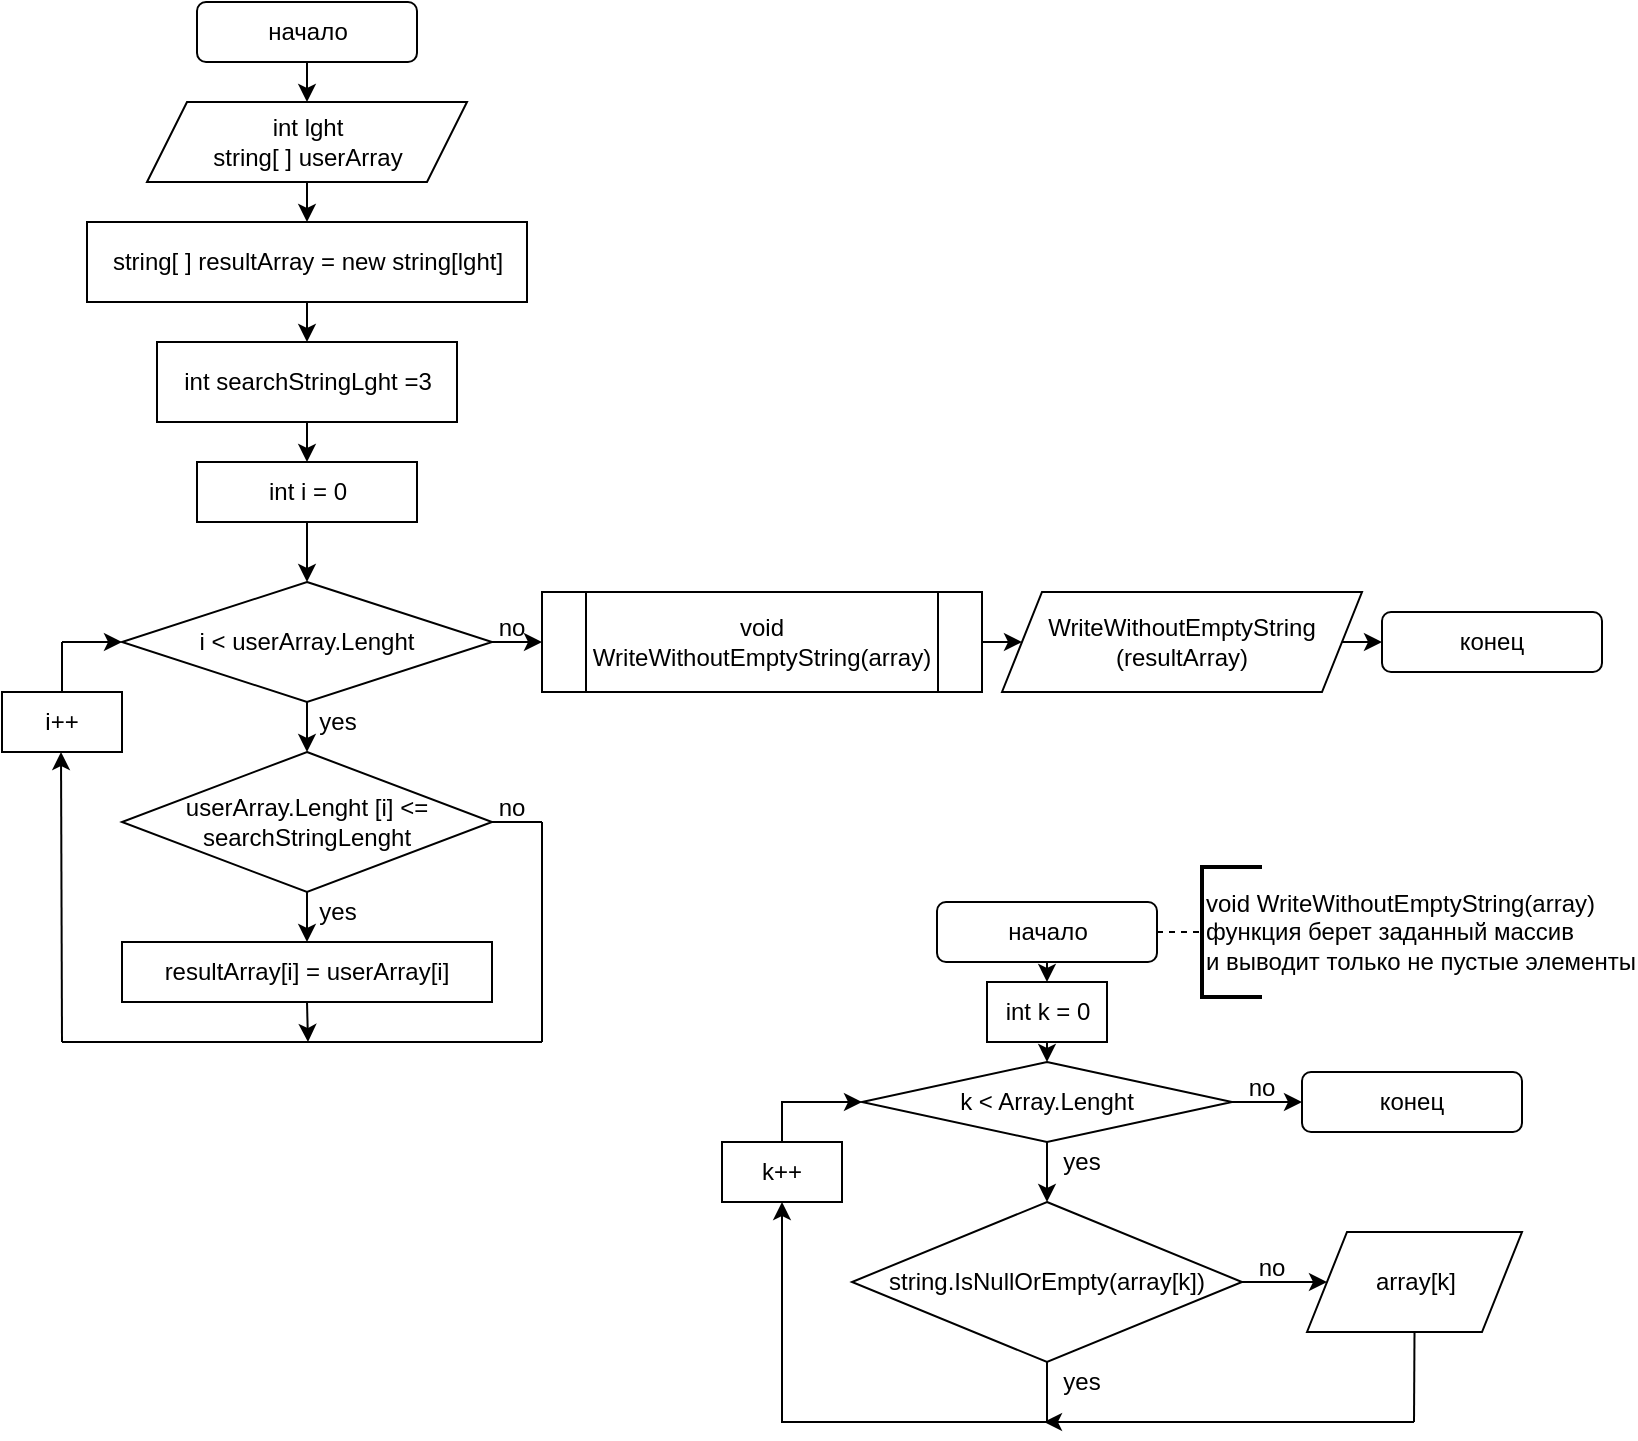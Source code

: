 <mxfile version="13.9.9" type="device"><diagram id="sWsl2rx8OcNxGFiyZPcd" name="Страница 1"><mxGraphModel dx="768" dy="482" grid="1" gridSize="10" guides="1" tooltips="1" connect="1" arrows="1" fold="1" page="1" pageScale="1" pageWidth="827" pageHeight="1169" math="0" shadow="0"><root><mxCell id="0"/><mxCell id="1" parent="0"/><mxCell id="C3zB16NutXUmx7R12TFz-17" style="edgeStyle=orthogonalEdgeStyle;rounded=0;orthogonalLoop=1;jettySize=auto;html=1;exitX=0.5;exitY=1;exitDx=0;exitDy=0;entryX=0.5;entryY=0;entryDx=0;entryDy=0;" parent="1" source="hFhL7Msr_xPwnQrAd5CM-1" target="hFhL7Msr_xPwnQrAd5CM-2" edge="1"><mxGeometry relative="1" as="geometry"/></mxCell><mxCell id="hFhL7Msr_xPwnQrAd5CM-1" value="начало" style="rounded=1;whiteSpace=wrap;html=1;" parent="1" vertex="1"><mxGeometry x="107.5" y="40" width="110" height="30" as="geometry"/></mxCell><mxCell id="C3zB16NutXUmx7R12TFz-18" style="edgeStyle=orthogonalEdgeStyle;rounded=0;orthogonalLoop=1;jettySize=auto;html=1;exitX=0.5;exitY=1;exitDx=0;exitDy=0;entryX=0.5;entryY=0;entryDx=0;entryDy=0;" parent="1" source="hFhL7Msr_xPwnQrAd5CM-2" target="88u2_klyEtSyJ-NFjNi1-1" edge="1"><mxGeometry relative="1" as="geometry"/></mxCell><mxCell id="hFhL7Msr_xPwnQrAd5CM-2" value="int lght&lt;br&gt;string[ ] userArray" style="shape=parallelogram;perimeter=parallelogramPerimeter;whiteSpace=wrap;html=1;fixedSize=1;" parent="1" vertex="1"><mxGeometry x="82.5" y="90" width="160" height="40" as="geometry"/></mxCell><mxCell id="C3zB16NutXUmx7R12TFz-19" style="edgeStyle=orthogonalEdgeStyle;rounded=0;orthogonalLoop=1;jettySize=auto;html=1;exitX=0.5;exitY=1;exitDx=0;exitDy=0;entryX=0.5;entryY=0;entryDx=0;entryDy=0;" parent="1" source="88u2_klyEtSyJ-NFjNi1-1" target="C3zB16NutXUmx7R12TFz-1" edge="1"><mxGeometry relative="1" as="geometry"/></mxCell><mxCell id="88u2_klyEtSyJ-NFjNi1-1" value="string[ ] resultArray = new string[lght]" style="rounded=0;whiteSpace=wrap;html=1;" parent="1" vertex="1"><mxGeometry x="52.5" y="150" width="220" height="40" as="geometry"/></mxCell><mxCell id="C3zB16NutXUmx7R12TFz-21" style="edgeStyle=orthogonalEdgeStyle;rounded=0;orthogonalLoop=1;jettySize=auto;html=1;exitX=0.5;exitY=1;exitDx=0;exitDy=0;entryX=0.5;entryY=0;entryDx=0;entryDy=0;" parent="1" source="88u2_klyEtSyJ-NFjNi1-20" target="88u2_klyEtSyJ-NFjNi1-26" edge="1"><mxGeometry relative="1" as="geometry"/></mxCell><mxCell id="88u2_klyEtSyJ-NFjNi1-20" value="int i = 0" style="rounded=0;whiteSpace=wrap;html=1;" parent="1" vertex="1"><mxGeometry x="107.5" y="270" width="110" height="30" as="geometry"/></mxCell><mxCell id="C3zB16NutXUmx7R12TFz-22" style="edgeStyle=orthogonalEdgeStyle;rounded=0;orthogonalLoop=1;jettySize=auto;html=1;exitX=1;exitY=0.5;exitDx=0;exitDy=0;entryX=0;entryY=0.5;entryDx=0;entryDy=0;" parent="1" source="88u2_klyEtSyJ-NFjNi1-26" target="C3zB16NutXUmx7R12TFz-2" edge="1"><mxGeometry relative="1" as="geometry"/></mxCell><mxCell id="C3zB16NutXUmx7R12TFz-24" style="edgeStyle=orthogonalEdgeStyle;rounded=0;orthogonalLoop=1;jettySize=auto;html=1;exitX=0.5;exitY=1;exitDx=0;exitDy=0;entryX=0.5;entryY=0;entryDx=0;entryDy=0;" parent="1" source="88u2_klyEtSyJ-NFjNi1-26" target="88u2_klyEtSyJ-NFjNi1-28" edge="1"><mxGeometry relative="1" as="geometry"/></mxCell><mxCell id="88u2_klyEtSyJ-NFjNi1-26" value="i &amp;lt; userArray.Lenght" style="rhombus;whiteSpace=wrap;html=1;" parent="1" vertex="1"><mxGeometry x="70" y="330" width="185" height="60" as="geometry"/></mxCell><mxCell id="C3zB16NutXUmx7R12TFz-27" style="edgeStyle=orthogonalEdgeStyle;rounded=0;orthogonalLoop=1;jettySize=auto;html=1;exitX=0.5;exitY=1;exitDx=0;exitDy=0;entryX=0.5;entryY=0;entryDx=0;entryDy=0;" parent="1" source="88u2_klyEtSyJ-NFjNi1-28" target="88u2_klyEtSyJ-NFjNi1-30" edge="1"><mxGeometry relative="1" as="geometry"/></mxCell><mxCell id="88u2_klyEtSyJ-NFjNi1-28" value="userArray.Lenght [i] &amp;lt;= searchStringLenght" style="rhombus;whiteSpace=wrap;html=1;" parent="1" vertex="1"><mxGeometry x="70" y="415" width="185" height="70" as="geometry"/></mxCell><mxCell id="edgIUmp_mBdCdebIrYSI-1" style="edgeStyle=orthogonalEdgeStyle;rounded=0;orthogonalLoop=1;jettySize=auto;html=1;exitX=0.5;exitY=1;exitDx=0;exitDy=0;" edge="1" parent="1" source="88u2_klyEtSyJ-NFjNi1-30"><mxGeometry relative="1" as="geometry"><mxPoint x="163" y="560" as="targetPoint"/></mxGeometry></mxCell><mxCell id="88u2_klyEtSyJ-NFjNi1-30" value="resultArray[i] = userArray[i]" style="rounded=0;whiteSpace=wrap;html=1;" parent="1" vertex="1"><mxGeometry x="70" y="510" width="185" height="30" as="geometry"/></mxCell><mxCell id="88u2_klyEtSyJ-NFjNi1-32" value="i++" style="rounded=0;whiteSpace=wrap;html=1;" parent="1" vertex="1"><mxGeometry x="10" y="385" width="60" height="30" as="geometry"/></mxCell><mxCell id="C3zB16NutXUmx7R12TFz-26" style="edgeStyle=orthogonalEdgeStyle;rounded=0;orthogonalLoop=1;jettySize=auto;html=1;exitX=1;exitY=0.5;exitDx=0;exitDy=0;entryX=0;entryY=0.5;entryDx=0;entryDy=0;" parent="1" source="88u2_klyEtSyJ-NFjNi1-33" target="C3zB16NutXUmx7R12TFz-3" edge="1"><mxGeometry relative="1" as="geometry"/></mxCell><mxCell id="88u2_klyEtSyJ-NFjNi1-33" value="WriteWithoutEmptyString (resultArray)" style="shape=parallelogram;perimeter=parallelogramPerimeter;whiteSpace=wrap;html=1;fixedSize=1;" parent="1" vertex="1"><mxGeometry x="510" y="335" width="180" height="50" as="geometry"/></mxCell><mxCell id="C3zB16NutXUmx7R12TFz-20" style="edgeStyle=orthogonalEdgeStyle;rounded=0;orthogonalLoop=1;jettySize=auto;html=1;exitX=0.5;exitY=1;exitDx=0;exitDy=0;entryX=0.5;entryY=0;entryDx=0;entryDy=0;" parent="1" source="C3zB16NutXUmx7R12TFz-1" target="88u2_klyEtSyJ-NFjNi1-20" edge="1"><mxGeometry relative="1" as="geometry"/></mxCell><mxCell id="C3zB16NutXUmx7R12TFz-1" value="int searchStringLght =3" style="rounded=0;whiteSpace=wrap;html=1;" parent="1" vertex="1"><mxGeometry x="87.5" y="210" width="150" height="40" as="geometry"/></mxCell><mxCell id="C3zB16NutXUmx7R12TFz-25" style="edgeStyle=orthogonalEdgeStyle;rounded=0;orthogonalLoop=1;jettySize=auto;html=1;exitX=1;exitY=0.5;exitDx=0;exitDy=0;entryX=0;entryY=0.5;entryDx=0;entryDy=0;" parent="1" source="C3zB16NutXUmx7R12TFz-2" target="88u2_klyEtSyJ-NFjNi1-33" edge="1"><mxGeometry relative="1" as="geometry"/></mxCell><mxCell id="C3zB16NutXUmx7R12TFz-2" value="void WriteWithoutEmptyString(array)" style="shape=process;whiteSpace=wrap;html=1;backgroundOutline=1;" parent="1" vertex="1"><mxGeometry x="280" y="335" width="220" height="50" as="geometry"/></mxCell><mxCell id="C3zB16NutXUmx7R12TFz-3" value="конец" style="rounded=1;whiteSpace=wrap;html=1;" parent="1" vertex="1"><mxGeometry x="700" y="345" width="110" height="30" as="geometry"/></mxCell><mxCell id="C3zB16NutXUmx7R12TFz-39" style="edgeStyle=orthogonalEdgeStyle;rounded=0;orthogonalLoop=1;jettySize=auto;html=1;exitX=0.5;exitY=0;exitDx=0;exitDy=0;entryX=0;entryY=0.5;entryDx=0;entryDy=0;" parent="1" source="C3zB16NutXUmx7R12TFz-7" target="C3zB16NutXUmx7R12TFz-12" edge="1"><mxGeometry relative="1" as="geometry"/></mxCell><mxCell id="C3zB16NutXUmx7R12TFz-7" value="k++" style="rounded=0;whiteSpace=wrap;html=1;" parent="1" vertex="1"><mxGeometry x="370" y="610" width="60" height="30" as="geometry"/></mxCell><mxCell id="C3zB16NutXUmx7R12TFz-10" style="edgeStyle=orthogonalEdgeStyle;rounded=0;orthogonalLoop=1;jettySize=auto;html=1;exitX=0.5;exitY=1;exitDx=0;exitDy=0;" parent="1" edge="1"><mxGeometry relative="1" as="geometry"><mxPoint x="600" y="200" as="sourcePoint"/><mxPoint x="600" y="200" as="targetPoint"/></mxGeometry></mxCell><mxCell id="C3zB16NutXUmx7R12TFz-33" style="edgeStyle=orthogonalEdgeStyle;rounded=0;orthogonalLoop=1;jettySize=auto;html=1;exitX=0.5;exitY=1;exitDx=0;exitDy=0;entryX=0.5;entryY=0;entryDx=0;entryDy=0;" parent="1" source="C3zB16NutXUmx7R12TFz-11" target="C3zB16NutXUmx7R12TFz-13" edge="1"><mxGeometry relative="1" as="geometry"/></mxCell><mxCell id="C3zB16NutXUmx7R12TFz-11" value="начало" style="rounded=1;whiteSpace=wrap;html=1;" parent="1" vertex="1"><mxGeometry x="477.5" y="490" width="110" height="30" as="geometry"/></mxCell><mxCell id="C3zB16NutXUmx7R12TFz-35" style="edgeStyle=orthogonalEdgeStyle;rounded=0;orthogonalLoop=1;jettySize=auto;html=1;exitX=1;exitY=0.5;exitDx=0;exitDy=0;entryX=0;entryY=0.5;entryDx=0;entryDy=0;" parent="1" source="C3zB16NutXUmx7R12TFz-12" target="C3zB16NutXUmx7R12TFz-16" edge="1"><mxGeometry relative="1" as="geometry"/></mxCell><mxCell id="C3zB16NutXUmx7R12TFz-36" value="" style="edgeStyle=orthogonalEdgeStyle;rounded=0;orthogonalLoop=1;jettySize=auto;html=1;" parent="1" source="C3zB16NutXUmx7R12TFz-12" target="C3zB16NutXUmx7R12TFz-14" edge="1"><mxGeometry relative="1" as="geometry"/></mxCell><mxCell id="C3zB16NutXUmx7R12TFz-12" value="k &amp;lt; Array.Lenght" style="rhombus;whiteSpace=wrap;html=1;" parent="1" vertex="1"><mxGeometry x="440" y="570" width="185" height="40" as="geometry"/></mxCell><mxCell id="C3zB16NutXUmx7R12TFz-34" style="edgeStyle=orthogonalEdgeStyle;rounded=0;orthogonalLoop=1;jettySize=auto;html=1;exitX=0.5;exitY=1;exitDx=0;exitDy=0;entryX=0.5;entryY=0;entryDx=0;entryDy=0;" parent="1" source="C3zB16NutXUmx7R12TFz-13" target="C3zB16NutXUmx7R12TFz-12" edge="1"><mxGeometry relative="1" as="geometry"/></mxCell><mxCell id="C3zB16NutXUmx7R12TFz-13" value="int k = 0" style="rounded=0;whiteSpace=wrap;html=1;" parent="1" vertex="1"><mxGeometry x="502.5" y="530" width="60" height="30" as="geometry"/></mxCell><mxCell id="C3zB16NutXUmx7R12TFz-53" style="edgeStyle=orthogonalEdgeStyle;rounded=0;orthogonalLoop=1;jettySize=auto;html=1;exitX=0.5;exitY=1;exitDx=0;exitDy=0;entryX=0.5;entryY=1;entryDx=0;entryDy=0;" parent="1" source="C3zB16NutXUmx7R12TFz-14" target="C3zB16NutXUmx7R12TFz-7" edge="1"><mxGeometry relative="1" as="geometry"><Array as="points"><mxPoint x="533" y="750"/><mxPoint x="400" y="750"/></Array></mxGeometry></mxCell><mxCell id="C3zB16NutXUmx7R12TFz-54" value="" style="edgeStyle=orthogonalEdgeStyle;rounded=0;orthogonalLoop=1;jettySize=auto;html=1;" parent="1" source="C3zB16NutXUmx7R12TFz-14" target="C3zB16NutXUmx7R12TFz-15" edge="1"><mxGeometry relative="1" as="geometry"/></mxCell><mxCell id="C3zB16NutXUmx7R12TFz-14" value="string.IsNullOrEmpty(array[k])" style="rhombus;whiteSpace=wrap;html=1;" parent="1" vertex="1"><mxGeometry x="435" y="640" width="195" height="80" as="geometry"/></mxCell><mxCell id="C3zB16NutXUmx7R12TFz-15" value="array[k]" style="shape=parallelogram;perimeter=parallelogramPerimeter;whiteSpace=wrap;html=1;fixedSize=1;" parent="1" vertex="1"><mxGeometry x="662.5" y="655" width="107.5" height="50" as="geometry"/></mxCell><mxCell id="C3zB16NutXUmx7R12TFz-16" value="конец" style="rounded=1;whiteSpace=wrap;html=1;" parent="1" vertex="1"><mxGeometry x="660" y="575" width="110" height="30" as="geometry"/></mxCell><mxCell id="C3zB16NutXUmx7R12TFz-31" value="" style="endArrow=none;html=1;entryX=0.5;entryY=0;entryDx=0;entryDy=0;" parent="1" target="88u2_klyEtSyJ-NFjNi1-32" edge="1"><mxGeometry width="50" height="50" relative="1" as="geometry"><mxPoint x="40" y="360" as="sourcePoint"/><mxPoint x="260" y="420" as="targetPoint"/></mxGeometry></mxCell><mxCell id="C3zB16NutXUmx7R12TFz-32" value="" style="endArrow=classic;html=1;" parent="1" edge="1"><mxGeometry width="50" height="50" relative="1" as="geometry"><mxPoint x="40" y="360" as="sourcePoint"/><mxPoint x="70" y="360" as="targetPoint"/></mxGeometry></mxCell><mxCell id="C3zB16NutXUmx7R12TFz-41" value="yes" style="text;html=1;strokeColor=none;fillColor=none;align=center;verticalAlign=middle;whiteSpace=wrap;rounded=0;" parent="1" vertex="1"><mxGeometry x="157.5" y="485" width="40" height="20" as="geometry"/></mxCell><mxCell id="C3zB16NutXUmx7R12TFz-42" value="yes" style="text;html=1;strokeColor=none;fillColor=none;align=center;verticalAlign=middle;whiteSpace=wrap;rounded=0;" parent="1" vertex="1"><mxGeometry x="157.5" y="390" width="40" height="20" as="geometry"/></mxCell><mxCell id="C3zB16NutXUmx7R12TFz-43" value="yes" style="text;html=1;strokeColor=none;fillColor=none;align=center;verticalAlign=middle;whiteSpace=wrap;rounded=0;" parent="1" vertex="1"><mxGeometry x="530" y="720" width="40" height="20" as="geometry"/></mxCell><mxCell id="C3zB16NutXUmx7R12TFz-44" value="yes" style="text;html=1;strokeColor=none;fillColor=none;align=center;verticalAlign=middle;whiteSpace=wrap;rounded=0;" parent="1" vertex="1"><mxGeometry x="530" y="610" width="40" height="20" as="geometry"/></mxCell><mxCell id="C3zB16NutXUmx7R12TFz-47" value="no" style="text;html=1;strokeColor=none;fillColor=none;align=center;verticalAlign=middle;whiteSpace=wrap;rounded=0;" parent="1" vertex="1"><mxGeometry x="245" y="433" width="40" height="20" as="geometry"/></mxCell><mxCell id="C3zB16NutXUmx7R12TFz-48" value="no" style="text;html=1;strokeColor=none;fillColor=none;align=center;verticalAlign=middle;whiteSpace=wrap;rounded=0;" parent="1" vertex="1"><mxGeometry x="245" y="343" width="40" height="20" as="geometry"/></mxCell><mxCell id="C3zB16NutXUmx7R12TFz-49" value="no" style="text;html=1;strokeColor=none;fillColor=none;align=center;verticalAlign=middle;whiteSpace=wrap;rounded=0;" parent="1" vertex="1"><mxGeometry x="625" y="663" width="40" height="20" as="geometry"/></mxCell><mxCell id="C3zB16NutXUmx7R12TFz-50" value="no" style="text;html=1;strokeColor=none;fillColor=none;align=center;verticalAlign=middle;whiteSpace=wrap;rounded=0;" parent="1" vertex="1"><mxGeometry x="620" y="573" width="40" height="20" as="geometry"/></mxCell><mxCell id="C3zB16NutXUmx7R12TFz-64" value="" style="endArrow=none;html=1;entryX=0.5;entryY=1;entryDx=0;entryDy=0;" parent="1" target="C3zB16NutXUmx7R12TFz-15" edge="1"><mxGeometry width="50" height="50" relative="1" as="geometry"><mxPoint x="716" y="750" as="sourcePoint"/><mxPoint x="510" y="610" as="targetPoint"/></mxGeometry></mxCell><mxCell id="C3zB16NutXUmx7R12TFz-65" value="" style="endArrow=classic;html=1;" parent="1" edge="1"><mxGeometry width="50" height="50" relative="1" as="geometry"><mxPoint x="716" y="750" as="sourcePoint"/><mxPoint x="531" y="750" as="targetPoint"/></mxGeometry></mxCell><mxCell id="C3zB16NutXUmx7R12TFz-70" value="" style="endArrow=none;html=1;exitX=1;exitY=0.5;exitDx=0;exitDy=0;" parent="1" source="88u2_klyEtSyJ-NFjNi1-28" edge="1"><mxGeometry width="50" height="50" relative="1" as="geometry"><mxPoint x="340" y="550" as="sourcePoint"/><mxPoint x="280" y="450" as="targetPoint"/></mxGeometry></mxCell><mxCell id="C3zB16NutXUmx7R12TFz-71" value="" style="endArrow=none;html=1;" parent="1" edge="1"><mxGeometry width="50" height="50" relative="1" as="geometry"><mxPoint x="280" y="560" as="sourcePoint"/><mxPoint x="280" y="450" as="targetPoint"/></mxGeometry></mxCell><mxCell id="C3zB16NutXUmx7R12TFz-72" value="" style="endArrow=none;html=1;" parent="1" edge="1"><mxGeometry width="50" height="50" relative="1" as="geometry"><mxPoint x="280" y="560" as="sourcePoint"/><mxPoint x="40" y="560" as="targetPoint"/></mxGeometry></mxCell><mxCell id="C3zB16NutXUmx7R12TFz-73" value="" style="endArrow=classic;html=1;" parent="1" edge="1"><mxGeometry width="50" height="50" relative="1" as="geometry"><mxPoint x="40" y="560" as="sourcePoint"/><mxPoint x="39.5" y="415" as="targetPoint"/></mxGeometry></mxCell><mxCell id="C3zB16NutXUmx7R12TFz-75" value="&lt;span style=&quot;text-align: center&quot;&gt;void WriteWithoutEmptyString(array)&lt;br&gt;функция берет заданный массив &lt;br&gt;и выводит только не пустые элементы&lt;br&gt;&lt;/span&gt;" style="strokeWidth=2;html=1;shape=mxgraph.flowchart.annotation_1;align=left;pointerEvents=1;" parent="1" vertex="1"><mxGeometry x="610" y="472.5" width="30" height="65" as="geometry"/></mxCell><mxCell id="C3zB16NutXUmx7R12TFz-78" value="" style="endArrow=none;dashed=1;html=1;entryX=0;entryY=0.5;entryDx=0;entryDy=0;entryPerimeter=0;exitX=1;exitY=0.5;exitDx=0;exitDy=0;" parent="1" source="C3zB16NutXUmx7R12TFz-11" target="C3zB16NutXUmx7R12TFz-75" edge="1"><mxGeometry width="50" height="50" relative="1" as="geometry"><mxPoint x="490" y="540" as="sourcePoint"/><mxPoint x="540" y="490" as="targetPoint"/></mxGeometry></mxCell></root></mxGraphModel></diagram></mxfile>